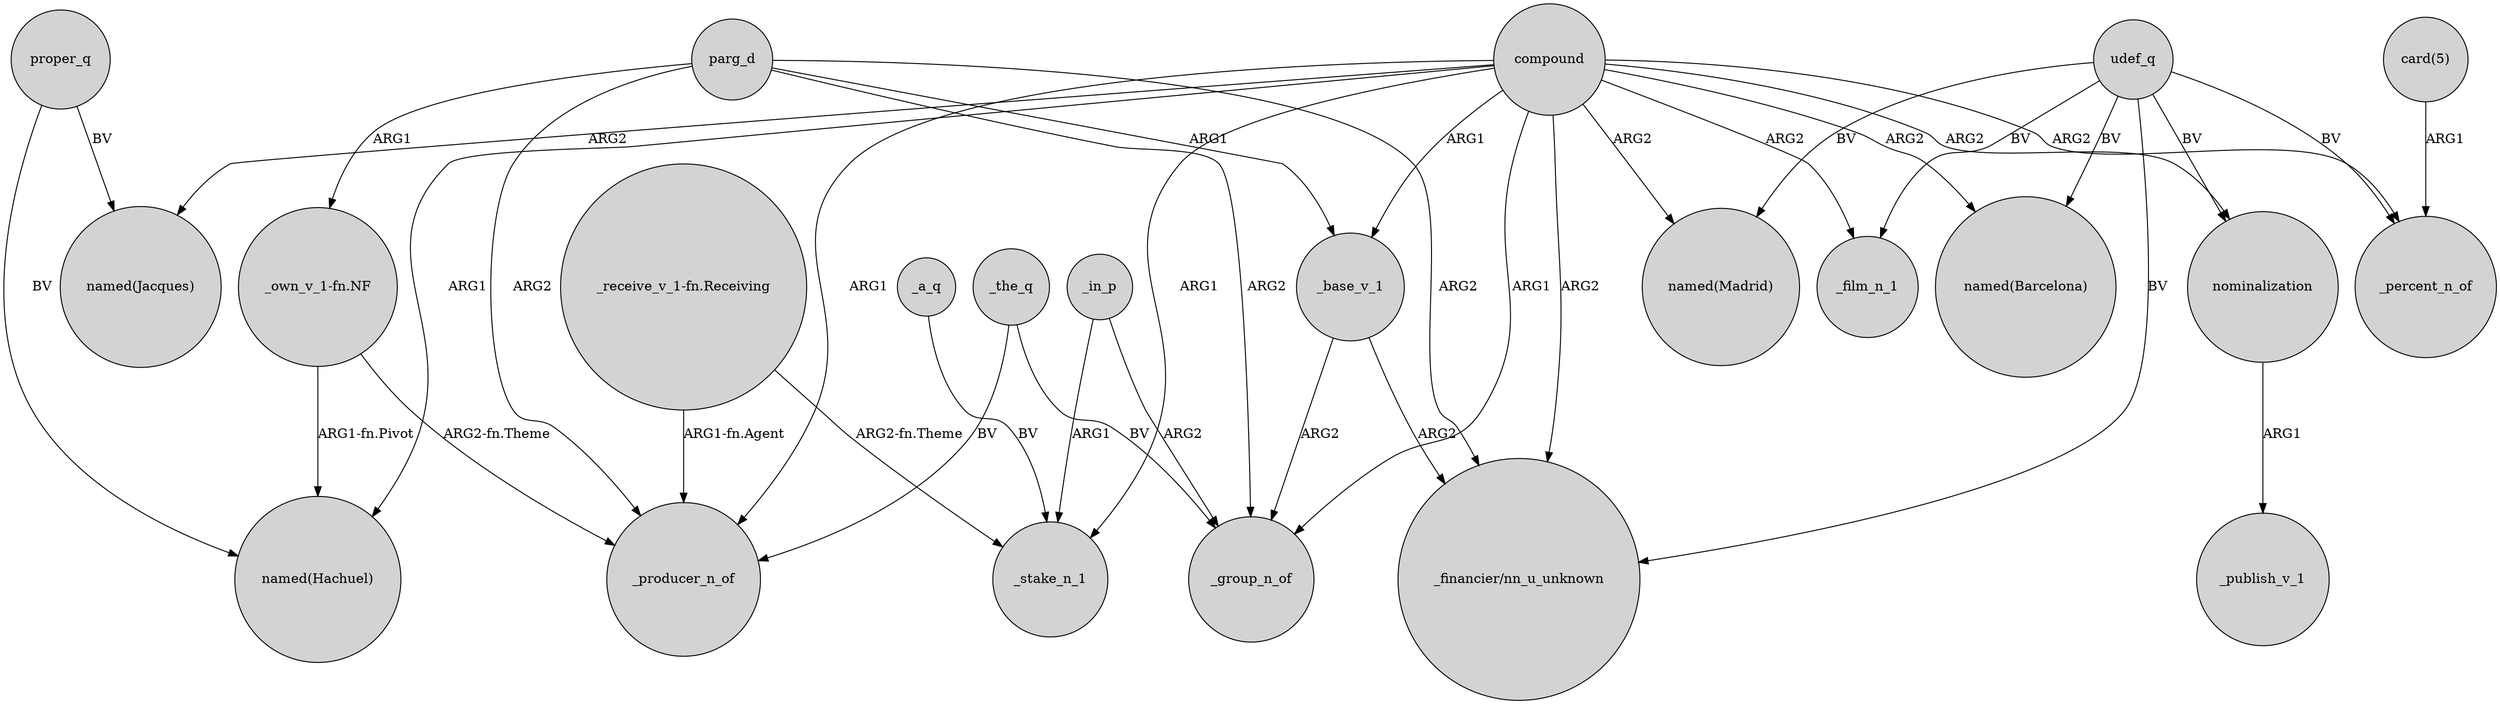 digraph {
	node [shape=circle style=filled]
	_the_q -> _producer_n_of [label=BV]
	_a_q -> _stake_n_1 [label=BV]
	_in_p -> _group_n_of [label=ARG2]
	compound -> _producer_n_of [label=ARG1]
	compound -> "named(Madrid)" [label=ARG2]
	udef_q -> "named(Barcelona)" [label=BV]
	parg_d -> _producer_n_of [label=ARG2]
	parg_d -> _group_n_of [label=ARG2]
	"_own_v_1-fn.NF" -> _producer_n_of [label="ARG2-fn.Theme"]
	compound -> nominalization [label=ARG2]
	_the_q -> _group_n_of [label=BV]
	compound -> _percent_n_of [label=ARG2]
	parg_d -> "_own_v_1-fn.NF" [label=ARG1]
	proper_q -> "named(Jacques)" [label=BV]
	_in_p -> _stake_n_1 [label=ARG1]
	"_receive_v_1-fn.Receiving" -> _stake_n_1 [label="ARG2-fn.Theme"]
	compound -> _base_v_1 [label=ARG1]
	udef_q -> _film_n_1 [label=BV]
	proper_q -> "named(Hachuel)" [label=BV]
	"card(5)" -> _percent_n_of [label=ARG1]
	compound -> _stake_n_1 [label=ARG1]
	udef_q -> nominalization [label=BV]
	"_own_v_1-fn.NF" -> "named(Hachuel)" [label="ARG1-fn.Pivot"]
	compound -> "named(Barcelona)" [label=ARG2]
	nominalization -> _publish_v_1 [label=ARG1]
	parg_d -> "_financier/nn_u_unknown" [label=ARG2]
	compound -> _film_n_1 [label=ARG2]
	_base_v_1 -> "_financier/nn_u_unknown" [label=ARG2]
	_base_v_1 -> _group_n_of [label=ARG2]
	parg_d -> _base_v_1 [label=ARG1]
	compound -> "named(Jacques)" [label=ARG2]
	udef_q -> _percent_n_of [label=BV]
	udef_q -> "named(Madrid)" [label=BV]
	compound -> "_financier/nn_u_unknown" [label=ARG2]
	compound -> _group_n_of [label=ARG1]
	compound -> "named(Hachuel)" [label=ARG1]
	"_receive_v_1-fn.Receiving" -> _producer_n_of [label="ARG1-fn.Agent"]
	udef_q -> "_financier/nn_u_unknown" [label=BV]
}
